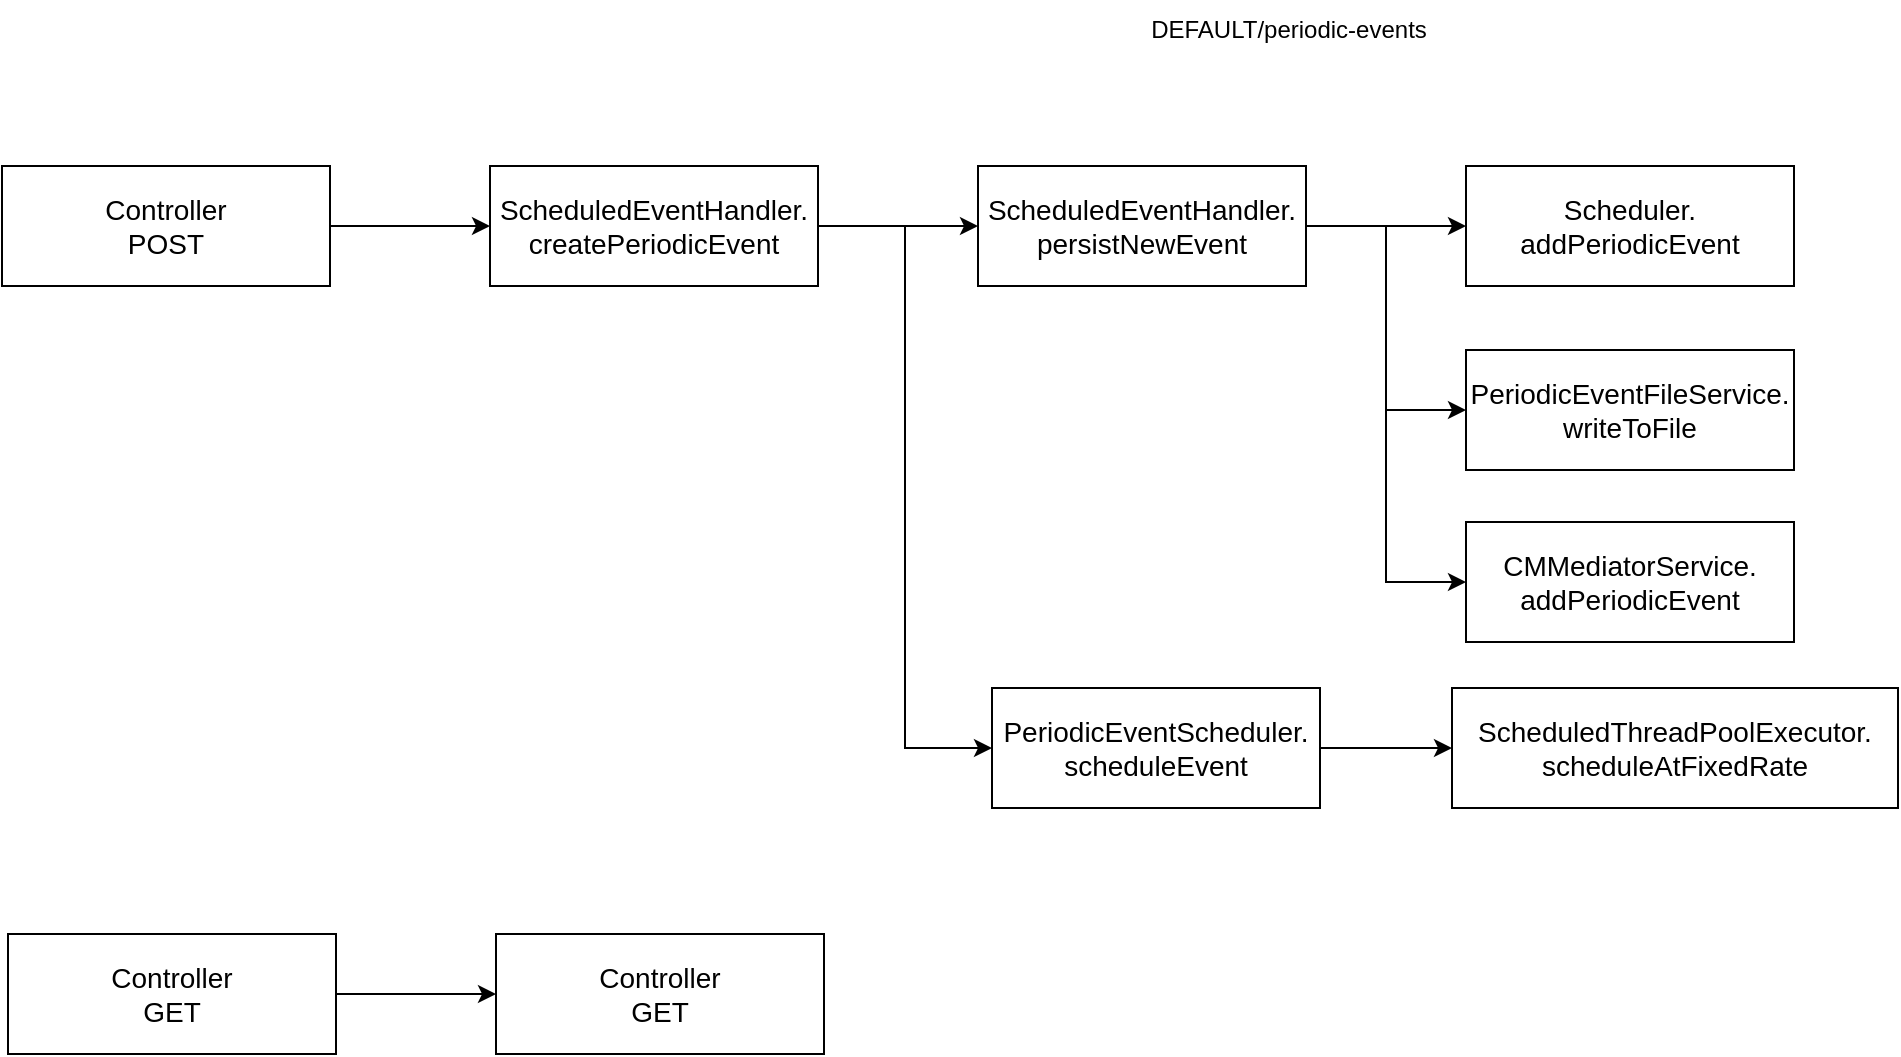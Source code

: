 <mxfile version="18.0.6" type="github" pages="2">
  <diagram id="ojhRY_1zvZBuSHtZZLaS" name="Page-1">
    <mxGraphModel dx="638" dy="536" grid="0" gridSize="10" guides="1" tooltips="1" connect="1" arrows="1" fold="1" page="0" pageScale="1" pageWidth="850" pageHeight="1100" math="0" shadow="0">
      <root>
        <mxCell id="0" />
        <mxCell id="1" parent="0" />
        <mxCell id="zeNO0scl5gailHSOh_lj-3" value="" style="edgeStyle=orthogonalEdgeStyle;rounded=0;orthogonalLoop=1;jettySize=auto;html=1;" edge="1" parent="1" source="zeNO0scl5gailHSOh_lj-1" target="zeNO0scl5gailHSOh_lj-2">
          <mxGeometry relative="1" as="geometry" />
        </mxCell>
        <UserObject label="&lt;div&gt;Controller&lt;/div&gt;POST" id="zeNO0scl5gailHSOh_lj-1">
          <mxCell style="whiteSpace=wrap;html=1;align=center;treeFolding=1;treeMoving=1;newEdgeStyle={&quot;edgeStyle&quot;:&quot;elbowEdgeStyle&quot;,&quot;startArrow&quot;:&quot;none&quot;,&quot;endArrow&quot;:&quot;none&quot;};fontStyle=0;fontSize=14;" vertex="1" parent="1">
            <mxGeometry x="692" y="364" width="164" height="60" as="geometry" />
          </mxCell>
        </UserObject>
        <mxCell id="zeNO0scl5gailHSOh_lj-5" value="" style="edgeStyle=orthogonalEdgeStyle;rounded=0;orthogonalLoop=1;jettySize=auto;html=1;" edge="1" parent="1" source="zeNO0scl5gailHSOh_lj-2" target="zeNO0scl5gailHSOh_lj-4">
          <mxGeometry relative="1" as="geometry" />
        </mxCell>
        <mxCell id="zeNO0scl5gailHSOh_lj-15" value="" style="edgeStyle=orthogonalEdgeStyle;rounded=0;orthogonalLoop=1;jettySize=auto;html=1;entryX=0;entryY=0.5;entryDx=0;entryDy=0;" edge="1" parent="1" source="zeNO0scl5gailHSOh_lj-2" target="zeNO0scl5gailHSOh_lj-14">
          <mxGeometry relative="1" as="geometry" />
        </mxCell>
        <UserObject label="&lt;div&gt;ScheduledEventHandler.&lt;/div&gt;&lt;div&gt;createPeriodicEvent&lt;br&gt;&lt;/div&gt;" id="zeNO0scl5gailHSOh_lj-2">
          <mxCell style="whiteSpace=wrap;html=1;align=center;treeFolding=1;treeMoving=1;newEdgeStyle={&quot;edgeStyle&quot;:&quot;elbowEdgeStyle&quot;,&quot;startArrow&quot;:&quot;none&quot;,&quot;endArrow&quot;:&quot;none&quot;};fontStyle=0;fontSize=14;" vertex="1" parent="1">
            <mxGeometry x="936" y="364" width="164" height="60" as="geometry" />
          </mxCell>
        </UserObject>
        <mxCell id="zeNO0scl5gailHSOh_lj-8" value="" style="edgeStyle=orthogonalEdgeStyle;rounded=0;orthogonalLoop=1;jettySize=auto;html=1;" edge="1" parent="1" source="zeNO0scl5gailHSOh_lj-4" target="zeNO0scl5gailHSOh_lj-7">
          <mxGeometry relative="1" as="geometry" />
        </mxCell>
        <mxCell id="zeNO0scl5gailHSOh_lj-10" value="" style="edgeStyle=orthogonalEdgeStyle;rounded=0;orthogonalLoop=1;jettySize=auto;html=1;entryX=0;entryY=0.5;entryDx=0;entryDy=0;" edge="1" parent="1" source="zeNO0scl5gailHSOh_lj-4" target="zeNO0scl5gailHSOh_lj-9">
          <mxGeometry relative="1" as="geometry" />
        </mxCell>
        <mxCell id="zeNO0scl5gailHSOh_lj-13" value="" style="edgeStyle=orthogonalEdgeStyle;rounded=0;orthogonalLoop=1;jettySize=auto;html=1;entryX=0;entryY=0.5;entryDx=0;entryDy=0;" edge="1" parent="1" source="zeNO0scl5gailHSOh_lj-4" target="zeNO0scl5gailHSOh_lj-12">
          <mxGeometry relative="1" as="geometry" />
        </mxCell>
        <UserObject label="&lt;div&gt;ScheduledEventHandler.&lt;/div&gt;&lt;div&gt;persistNewEvent&lt;br&gt;&lt;/div&gt;" id="zeNO0scl5gailHSOh_lj-4">
          <mxCell style="whiteSpace=wrap;html=1;align=center;treeFolding=1;treeMoving=1;newEdgeStyle={&quot;edgeStyle&quot;:&quot;elbowEdgeStyle&quot;,&quot;startArrow&quot;:&quot;none&quot;,&quot;endArrow&quot;:&quot;none&quot;};fontStyle=0;fontSize=14;" vertex="1" parent="1">
            <mxGeometry x="1180" y="364" width="164" height="60" as="geometry" />
          </mxCell>
        </UserObject>
        <mxCell id="zeNO0scl5gailHSOh_lj-6" value="DEFAULT/periodic-events" style="text;html=1;strokeColor=none;fillColor=none;align=center;verticalAlign=middle;whiteSpace=wrap;rounded=0;" vertex="1" parent="1">
          <mxGeometry x="1232" y="281" width="207" height="30" as="geometry" />
        </mxCell>
        <UserObject label="&lt;div&gt;Scheduler.&lt;/div&gt;&lt;div&gt;addPeriodicEvent&lt;br&gt;&lt;/div&gt;" id="zeNO0scl5gailHSOh_lj-7">
          <mxCell style="whiteSpace=wrap;html=1;align=center;treeFolding=1;treeMoving=1;newEdgeStyle={&quot;edgeStyle&quot;:&quot;elbowEdgeStyle&quot;,&quot;startArrow&quot;:&quot;none&quot;,&quot;endArrow&quot;:&quot;none&quot;};fontStyle=0;fontSize=14;" vertex="1" parent="1">
            <mxGeometry x="1424" y="364" width="164" height="60" as="geometry" />
          </mxCell>
        </UserObject>
        <UserObject label="&lt;div&gt;PeriodicEventFileService.&lt;/div&gt;&lt;div&gt;writeToFile&lt;br&gt;&lt;/div&gt;" id="zeNO0scl5gailHSOh_lj-9">
          <mxCell style="whiteSpace=wrap;html=1;align=center;treeFolding=1;treeMoving=1;newEdgeStyle={&quot;edgeStyle&quot;:&quot;elbowEdgeStyle&quot;,&quot;startArrow&quot;:&quot;none&quot;,&quot;endArrow&quot;:&quot;none&quot;};fontStyle=0;fontSize=14;" vertex="1" parent="1">
            <mxGeometry x="1424" y="456" width="164" height="60" as="geometry" />
          </mxCell>
        </UserObject>
        <UserObject label="&lt;div&gt;CMMediatorService.&lt;/div&gt;&lt;div&gt;addPeriodicEvent&lt;br&gt;&lt;/div&gt;" id="zeNO0scl5gailHSOh_lj-12">
          <mxCell style="whiteSpace=wrap;html=1;align=center;treeFolding=1;treeMoving=1;newEdgeStyle={&quot;edgeStyle&quot;:&quot;elbowEdgeStyle&quot;,&quot;startArrow&quot;:&quot;none&quot;,&quot;endArrow&quot;:&quot;none&quot;};fontStyle=0;fontSize=14;" vertex="1" parent="1">
            <mxGeometry x="1424" y="542" width="164" height="60" as="geometry" />
          </mxCell>
        </UserObject>
        <mxCell id="zeNO0scl5gailHSOh_lj-17" value="" style="edgeStyle=orthogonalEdgeStyle;rounded=0;orthogonalLoop=1;jettySize=auto;html=1;" edge="1" parent="1" source="zeNO0scl5gailHSOh_lj-14" target="zeNO0scl5gailHSOh_lj-16">
          <mxGeometry relative="1" as="geometry" />
        </mxCell>
        <UserObject label="&lt;div&gt;PeriodicEventScheduler.&lt;/div&gt;&lt;div&gt;scheduleEvent&lt;br&gt;&lt;/div&gt;" id="zeNO0scl5gailHSOh_lj-14">
          <mxCell style="whiteSpace=wrap;html=1;align=center;treeFolding=1;treeMoving=1;newEdgeStyle={&quot;edgeStyle&quot;:&quot;elbowEdgeStyle&quot;,&quot;startArrow&quot;:&quot;none&quot;,&quot;endArrow&quot;:&quot;none&quot;};fontStyle=0;fontSize=14;" vertex="1" parent="1">
            <mxGeometry x="1187" y="625" width="164" height="60" as="geometry" />
          </mxCell>
        </UserObject>
        <UserObject label="&lt;div&gt;ScheduledThreadPoolExecutor.&lt;/div&gt;&lt;div&gt;scheduleAtFixedRate&lt;br&gt;&lt;/div&gt;" id="zeNO0scl5gailHSOh_lj-16">
          <mxCell style="whiteSpace=wrap;html=1;align=center;treeFolding=1;treeMoving=1;newEdgeStyle={&quot;edgeStyle&quot;:&quot;elbowEdgeStyle&quot;,&quot;startArrow&quot;:&quot;none&quot;,&quot;endArrow&quot;:&quot;none&quot;};fontStyle=0;fontSize=14;" vertex="1" parent="1">
            <mxGeometry x="1417" y="625" width="223" height="60" as="geometry" />
          </mxCell>
        </UserObject>
        <mxCell id="zeNO0scl5gailHSOh_lj-20" value="" style="edgeStyle=orthogonalEdgeStyle;rounded=0;orthogonalLoop=1;jettySize=auto;html=1;" edge="1" parent="1" source="zeNO0scl5gailHSOh_lj-18" target="zeNO0scl5gailHSOh_lj-19">
          <mxGeometry relative="1" as="geometry" />
        </mxCell>
        <UserObject label="&lt;div&gt;Controller&lt;/div&gt;GET" id="zeNO0scl5gailHSOh_lj-18">
          <mxCell style="whiteSpace=wrap;html=1;align=center;treeFolding=1;treeMoving=1;newEdgeStyle={&quot;edgeStyle&quot;:&quot;elbowEdgeStyle&quot;,&quot;startArrow&quot;:&quot;none&quot;,&quot;endArrow&quot;:&quot;none&quot;};fontStyle=0;fontSize=14;" vertex="1" parent="1">
            <mxGeometry x="695" y="748" width="164" height="60" as="geometry" />
          </mxCell>
        </UserObject>
        <UserObject label="&lt;div&gt;Controller&lt;/div&gt;GET" id="zeNO0scl5gailHSOh_lj-19">
          <mxCell style="whiteSpace=wrap;html=1;align=center;treeFolding=1;treeMoving=1;newEdgeStyle={&quot;edgeStyle&quot;:&quot;elbowEdgeStyle&quot;,&quot;startArrow&quot;:&quot;none&quot;,&quot;endArrow&quot;:&quot;none&quot;};fontStyle=0;fontSize=14;" vertex="1" parent="1">
            <mxGeometry x="939" y="748" width="164" height="60" as="geometry" />
          </mxCell>
        </UserObject>
      </root>
    </mxGraphModel>
  </diagram>
  <diagram id="jyt8Smv97e4CudPKo0r7" name="Page-2">
    <mxGraphModel dx="1038" dy="536" grid="0" gridSize="10" guides="1" tooltips="1" connect="1" arrows="1" fold="1" page="0" pageScale="1" pageWidth="850" pageHeight="1100" math="0" shadow="0">
      <root>
        <mxCell id="0" />
        <mxCell id="1" parent="0" />
      </root>
    </mxGraphModel>
  </diagram>
</mxfile>

